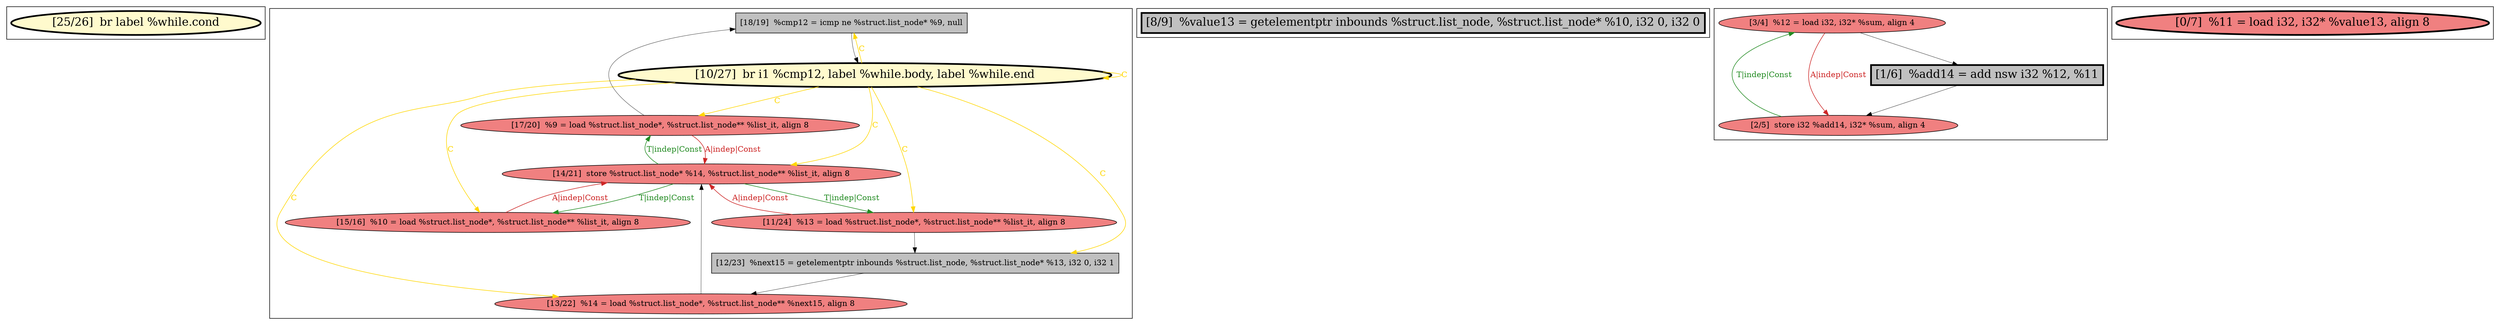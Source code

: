 
digraph G {





subgraph cluster4 {


node632 [penwidth=3.0,fontsize=20,fillcolor=lemonchiffon,label="[25/26]  br label %while.cond",shape=ellipse,style=filled ]



}

subgraph cluster3 {


node625 [fillcolor=grey,label="[18/19]  %cmp12 = icmp ne %struct.list_node* %9, null",shape=rectangle,style=filled ]
node626 [fillcolor=lightcoral,label="[11/24]  %13 = load %struct.list_node*, %struct.list_node** %list_it, align 8",shape=ellipse,style=filled ]
node630 [fillcolor=lightcoral,label="[13/22]  %14 = load %struct.list_node*, %struct.list_node** %next15, align 8",shape=ellipse,style=filled ]
node624 [fillcolor=lightcoral,label="[15/16]  %10 = load %struct.list_node*, %struct.list_node** %list_it, align 8",shape=ellipse,style=filled ]
node631 [fillcolor=grey,label="[12/23]  %next15 = getelementptr inbounds %struct.list_node, %struct.list_node* %13, i32 0, i32 1",shape=rectangle,style=filled ]
node627 [penwidth=3.0,fontsize=20,fillcolor=lemonchiffon,label="[10/27]  br i1 %cmp12, label %while.body, label %while.end",shape=ellipse,style=filled ]
node628 [fillcolor=lightcoral,label="[14/21]  store %struct.list_node* %14, %struct.list_node** %list_it, align 8",shape=ellipse,style=filled ]
node629 [fillcolor=lightcoral,label="[17/20]  %9 = load %struct.list_node*, %struct.list_node** %list_it, align 8",shape=ellipse,style=filled ]

node627->node630 [style=solid,color=gold,label="C",penwidth=1.0,fontcolor=gold ]
node626->node631 [style=solid,color=black,label="",penwidth=0.5,fontcolor=black ]
node627->node627 [style=solid,color=gold,label="C",penwidth=1.0,fontcolor=gold ]
node627->node624 [style=solid,color=gold,label="C",penwidth=1.0,fontcolor=gold ]
node625->node627 [style=solid,color=black,label="",penwidth=0.5,fontcolor=black ]
node630->node628 [style=solid,color=black,label="",penwidth=0.5,fontcolor=black ]
node628->node629 [style=solid,color=forestgreen,label="T|indep|Const",penwidth=1.0,fontcolor=forestgreen ]
node631->node630 [style=solid,color=black,label="",penwidth=0.5,fontcolor=black ]
node624->node628 [style=solid,color=firebrick3,label="A|indep|Const",penwidth=1.0,fontcolor=firebrick3 ]
node628->node626 [style=solid,color=forestgreen,label="T|indep|Const",penwidth=1.0,fontcolor=forestgreen ]
node629->node625 [style=solid,color=black,label="",penwidth=0.5,fontcolor=black ]
node628->node624 [style=solid,color=forestgreen,label="T|indep|Const",penwidth=1.0,fontcolor=forestgreen ]
node627->node631 [style=solid,color=gold,label="C",penwidth=1.0,fontcolor=gold ]
node627->node625 [style=solid,color=gold,label="C",penwidth=1.0,fontcolor=gold ]
node627->node629 [style=solid,color=gold,label="C",penwidth=1.0,fontcolor=gold ]
node629->node628 [style=solid,color=firebrick3,label="A|indep|Const",penwidth=1.0,fontcolor=firebrick3 ]
node626->node628 [style=solid,color=firebrick3,label="A|indep|Const",penwidth=1.0,fontcolor=firebrick3 ]
node627->node626 [style=solid,color=gold,label="C",penwidth=1.0,fontcolor=gold ]
node627->node628 [style=solid,color=gold,label="C",penwidth=1.0,fontcolor=gold ]


}

subgraph cluster2 {


node623 [penwidth=3.0,fontsize=20,fillcolor=grey,label="[8/9]  %value13 = getelementptr inbounds %struct.list_node, %struct.list_node* %10, i32 0, i32 0",shape=rectangle,style=filled ]



}

subgraph cluster0 {


node621 [fillcolor=lightcoral,label="[3/4]  %12 = load i32, i32* %sum, align 4",shape=ellipse,style=filled ]
node619 [fillcolor=lightcoral,label="[2/5]  store i32 %add14, i32* %sum, align 4",shape=ellipse,style=filled ]
node620 [penwidth=3.0,fontsize=20,fillcolor=grey,label="[1/6]  %add14 = add nsw i32 %12, %11",shape=rectangle,style=filled ]

node620->node619 [style=solid,color=black,label="",penwidth=0.5,fontcolor=black ]
node619->node621 [style=solid,color=forestgreen,label="T|indep|Const",penwidth=1.0,fontcolor=forestgreen ]
node621->node620 [style=solid,color=black,label="",penwidth=0.5,fontcolor=black ]
node621->node619 [style=solid,color=firebrick3,label="A|indep|Const",penwidth=1.0,fontcolor=firebrick3 ]


}

subgraph cluster1 {


node622 [penwidth=3.0,fontsize=20,fillcolor=lightcoral,label="[0/7]  %11 = load i32, i32* %value13, align 8",shape=ellipse,style=filled ]



}

}
